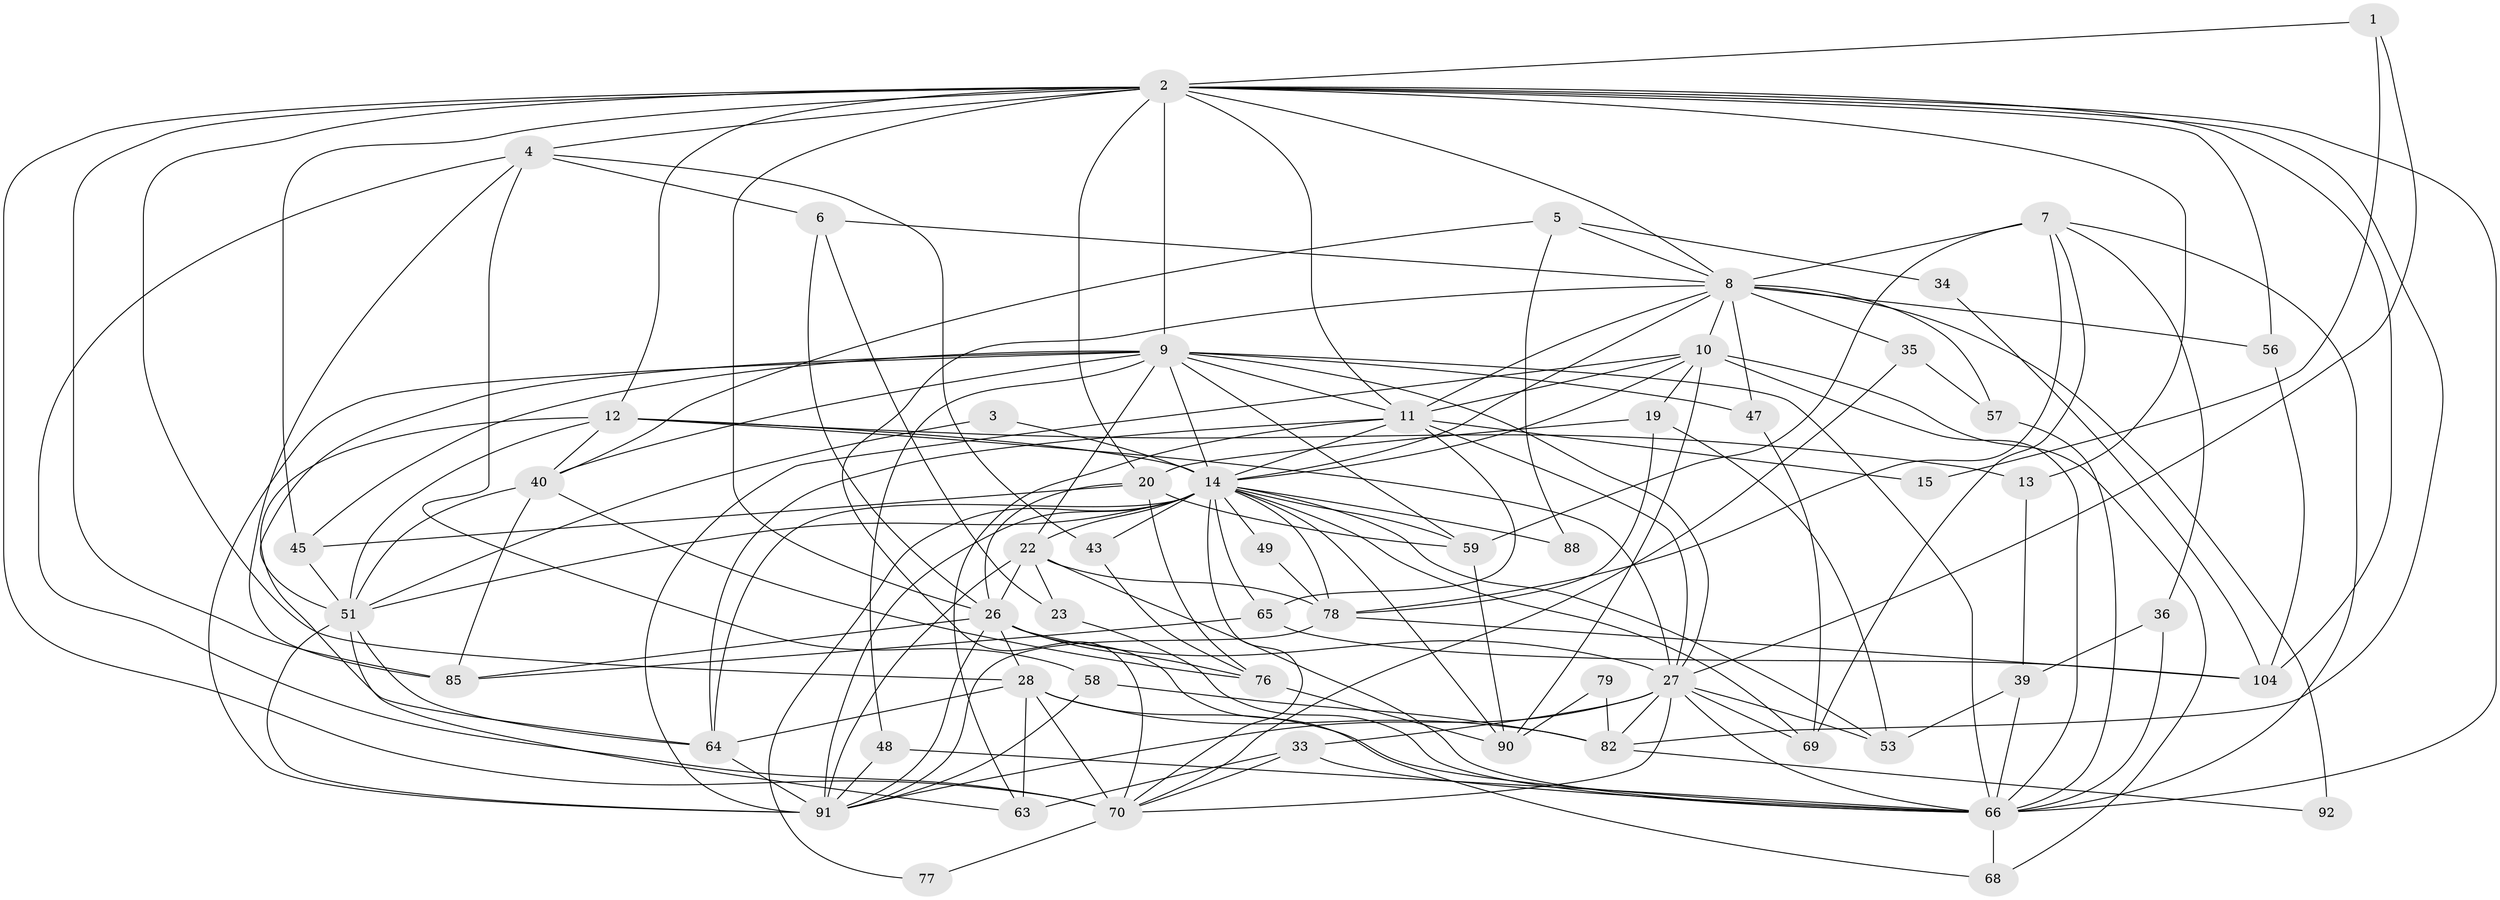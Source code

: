// original degree distribution, {3: 0.25217391304347825, 7: 0.043478260869565216, 2: 0.16521739130434782, 4: 0.2608695652173913, 5: 0.17391304347826086, 8: 0.017391304347826087, 6: 0.0782608695652174, 10: 0.008695652173913044}
// Generated by graph-tools (version 1.1) at 2025/15/03/09/25 04:15:13]
// undirected, 57 vertices, 164 edges
graph export_dot {
graph [start="1"]
  node [color=gray90,style=filled];
  1;
  2 [super="+25+32+31"];
  3;
  4 [super="+89+75"];
  5;
  6;
  7 [super="+42"];
  8 [super="+30+62"];
  9 [super="+17+16"];
  10 [super="+60"];
  11 [super="+52+102+21"];
  12 [super="+101+73"];
  13;
  14 [super="+115+67+18"];
  15;
  19;
  20 [super="+87"];
  22 [super="+24+55"];
  23;
  26 [super="+95+38"];
  27 [super="+50"];
  28 [super="+37"];
  33;
  34;
  35;
  36;
  39;
  40 [super="+93"];
  43;
  45;
  47;
  48 [super="+112"];
  49;
  51 [super="+54"];
  53 [super="+103"];
  56;
  57;
  58;
  59 [super="+109"];
  63;
  64 [super="+81"];
  65;
  66 [super="+108+72"];
  68;
  69;
  70 [super="+98"];
  76;
  77;
  78 [super="+100"];
  79;
  82 [super="+86"];
  85 [super="+99"];
  88;
  90;
  91 [super="+113"];
  92;
  104;
  1 -- 15;
  1 -- 2;
  1 -- 27;
  2 -- 104;
  2 -- 4;
  2 -- 26;
  2 -- 82;
  2 -- 56;
  2 -- 12;
  2 -- 45;
  2 -- 66;
  2 -- 28;
  2 -- 8;
  2 -- 11;
  2 -- 13;
  2 -- 20;
  2 -- 85;
  2 -- 9;
  2 -- 70;
  3 -- 51;
  3 -- 14;
  4 -- 43;
  4 -- 58;
  4 -- 85;
  4 -- 6;
  4 -- 70;
  5 -- 40;
  5 -- 34;
  5 -- 88;
  5 -- 8;
  6 -- 23;
  6 -- 26;
  6 -- 8;
  7 -- 69;
  7 -- 66;
  7 -- 36;
  7 -- 8 [weight=2];
  7 -- 78;
  7 -- 59;
  8 -- 11;
  8 -- 10;
  8 -- 35;
  8 -- 70;
  8 -- 47;
  8 -- 56;
  8 -- 57;
  8 -- 92;
  8 -- 14;
  9 -- 40 [weight=2];
  9 -- 11;
  9 -- 59;
  9 -- 45;
  9 -- 47;
  9 -- 48;
  9 -- 51;
  9 -- 91;
  9 -- 66;
  9 -- 22;
  9 -- 14;
  9 -- 27;
  10 -- 19;
  10 -- 91;
  10 -- 66 [weight=2];
  10 -- 68;
  10 -- 90;
  10 -- 11;
  10 -- 14;
  11 -- 15;
  11 -- 65;
  11 -- 64;
  11 -- 27;
  11 -- 63;
  11 -- 14;
  12 -- 13;
  12 -- 51;
  12 -- 14;
  12 -- 64;
  12 -- 40;
  12 -- 27;
  13 -- 39;
  14 -- 90;
  14 -- 49;
  14 -- 77;
  14 -- 69;
  14 -- 78;
  14 -- 43;
  14 -- 91 [weight=2];
  14 -- 64 [weight=2];
  14 -- 65;
  14 -- 59;
  14 -- 51;
  14 -- 53;
  14 -- 88;
  14 -- 22;
  14 -- 70;
  19 -- 20;
  19 -- 78;
  19 -- 53;
  20 -- 76;
  20 -- 45;
  20 -- 26;
  20 -- 59;
  22 -- 91;
  22 -- 66;
  22 -- 23;
  22 -- 78;
  22 -- 26;
  23 -- 66;
  26 -- 68;
  26 -- 85;
  26 -- 91;
  26 -- 76;
  26 -- 28;
  26 -- 27;
  27 -- 53;
  27 -- 33;
  27 -- 66;
  27 -- 69;
  27 -- 70;
  27 -- 91;
  27 -- 82;
  28 -- 66;
  28 -- 64;
  28 -- 82;
  28 -- 63;
  28 -- 70 [weight=2];
  33 -- 63;
  33 -- 70;
  33 -- 66;
  34 -- 104;
  35 -- 57;
  35 -- 70;
  36 -- 39;
  36 -- 66;
  39 -- 53;
  39 -- 66;
  40 -- 76;
  40 -- 85;
  40 -- 51;
  43 -- 76;
  45 -- 51;
  47 -- 69;
  48 -- 91;
  48 -- 66;
  49 -- 78;
  51 -- 64;
  51 -- 91;
  51 -- 63;
  56 -- 104;
  57 -- 66;
  58 -- 82;
  58 -- 91;
  59 -- 90;
  64 -- 91;
  65 -- 104;
  65 -- 85;
  66 -- 68;
  70 -- 77;
  76 -- 90;
  78 -- 104;
  78 -- 91;
  79 -- 90;
  79 -- 82;
  82 -- 92;
}
